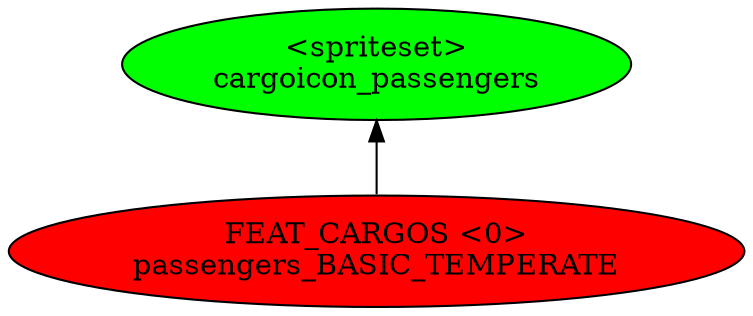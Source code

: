 digraph {
rankdir="BT"
cargoicon_passengers [fillcolor=green style="filled" label="<spriteset>\ncargoicon_passengers"]
passengers_BASIC_TEMPERATE [fillcolor=red style="filled" label="FEAT_CARGOS <0>\npassengers_BASIC_TEMPERATE"]
passengers_BASIC_TEMPERATE->cargoicon_passengers
}
